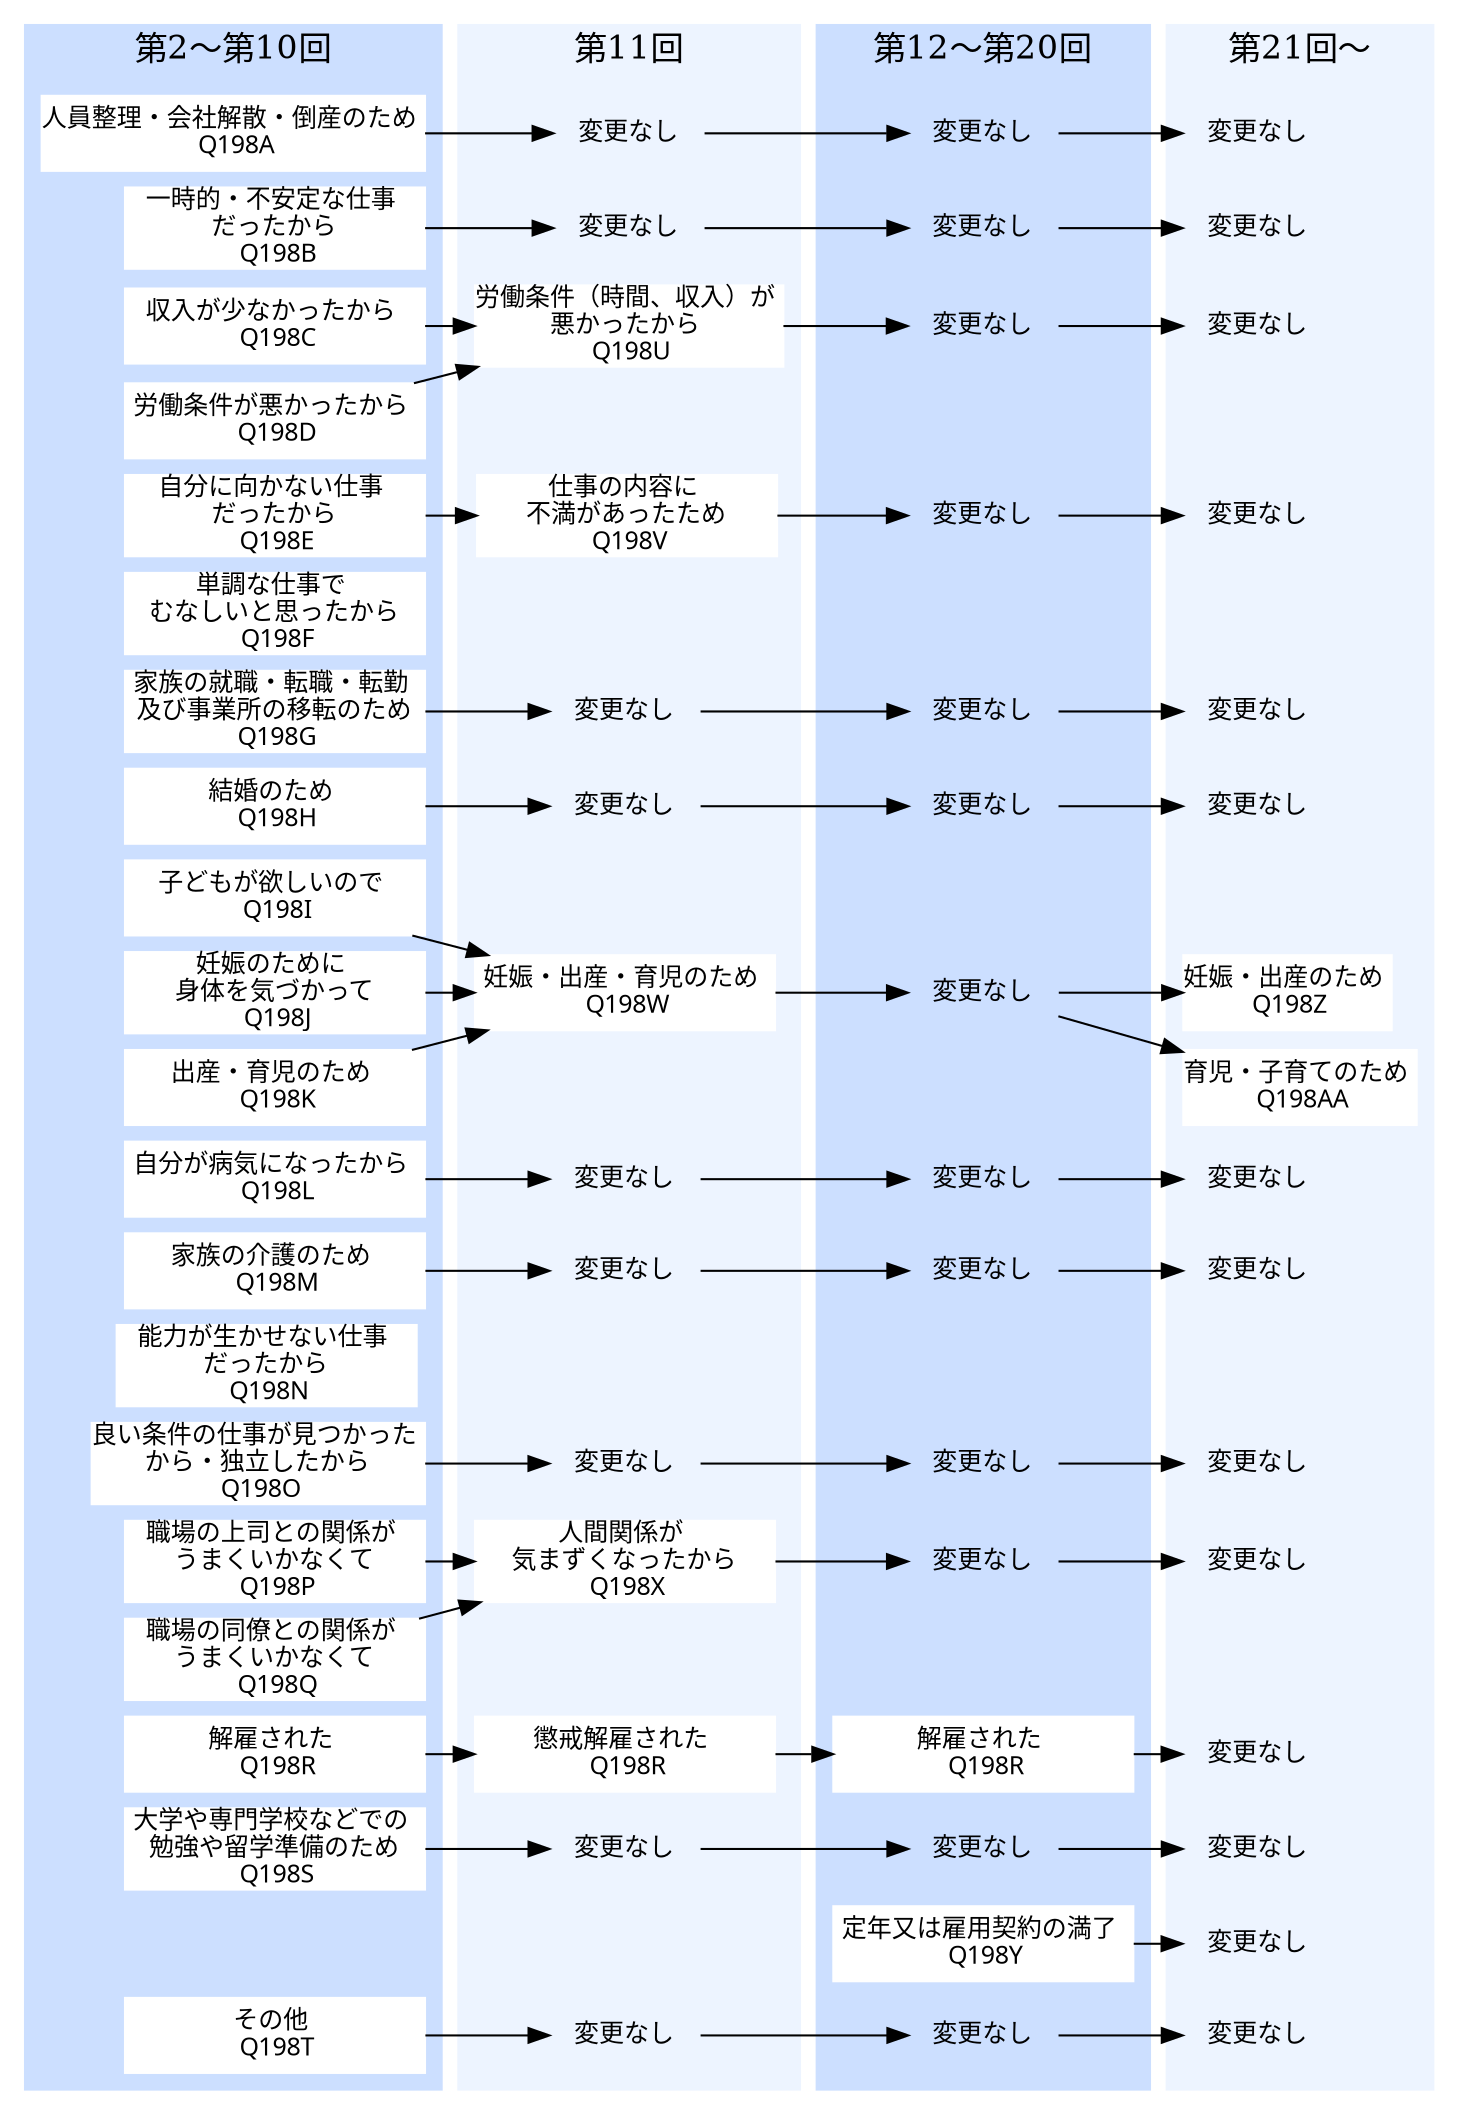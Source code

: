 digraph risyokumu {
  charset="UTF-8"
  compound=true;
  newrank=true; // これが必要！（サンプル４を参照）
  node[shape=box, style=filled; color=white, fontsize=12, fontname="meiryo UI", width=2.0 margin=0]
  splines=false;
  nodesep=.0;
  ranksep=.1;
  rankdir=TB

  subgraph cluster_0 {
  label="第2～第10回";
  style=filled;
  color="#ccdfff";
  fontsize=16;

   a1 [label="人員整理・会社解散・倒産のため \n Q198A" href="../../variable/Q198A.html" target="_blank"]
   a2 [label="一時的・不安定な仕事 \n だったから \n Q198B" href="../../variable/Q198A.html" target="_blank"]
   a3 [label="収入が少なかったから \n Q198C" href="../../variable/Q198C.html" target="_blank"]
   a4 [label="労働条件が悪かったから \n Q198D" href="../../variable/Q198D.html" target="_blank"]
   a5 [label="自分に向かない仕事 \n だったから \n Q198E" href="../../variable/Q198E.html" target="_blank"]
   a6 [label="単調な仕事で \n むなしいと思ったから \n Q198F" href="../../variable/Q198N.html" target="_blank"]
   a7 [label="家族の就職・転職・転勤 \n 及び事業所の移転のため \n Q198G" href="../../variable/Q198G.html" target="_blank"]
   a8 [label="結婚のため \n Q198H" href="../../variable/Q198H.html" target="_blank"]
   a9 [label="子どもが欲しいので \n Q198I" href="../../variable/Q198I.html" target="_blank"]
   a10 [label="妊娠のために \n 身体を気づかって \n Q198J" href="../../variable/Q198J.html" target="_blank"]
   a11 [label="出産・育児のため \n Q198K" href="../../variable/Q198K.html" target="_blank"]
   a12 [label="自分が病気になったから \n Q198L" href="../../variable/Q198L.html" target="_blank"]
   a13  [label="家族の介護のため \n Q198M" href="../../variable/Q198M.html" target="_blank"]
   a14 [label="能力が生かせない仕事 \n だったから \n Q198N" href="../../variable/Q198N.html" target="_blank"]
   a15 [label="良い条件の仕事が見つかった \n から・独立したから \n Q198O" href="../../variable/Q198O.html" target="_blank"]
   a16 [label="職場の上司との関係が \n うまくいかなくて \n Q198P" href="../../variable/Q198P.html" target="_blank"]
   a17 [label="職場の同僚との関係が \n うまくいかなくて \n Q198Q" href="../../variable/Q198Q.html" target="_blank"]
   a18 [label="解雇された \n Q198R" href="../../variable/Q198R.html" target="_blank"]
   a19 [label="大学や専門学校などでの \n 勉強や留学準備のため \n Q198S" href="../../variable/Q198S.html" target="_blank"]
   a20 [style=invis]
   a21 [label="その他 \n Q198T" href="../../variable/Q198T.html" target="_blank"]

    a1->a2->a3->a4->a5->a6->a7->a8->a9->a10->a11->a12->a13->a14->a15->a16->a17->a18->a19->a20->a21 [style=invis];
  }

  subgraph cluster_1 {
  label="第11回";
  style=filled;
  color="#edf4ff";
  fontsize = 16

  b1 [label="変更なし", color=none, width=1.0]
  b2 [label="変更なし", color=none, width=1.0]
  b3 [label="労働条件（時間、収入）が \n悪かったから \n Q198U" href="../../variable/Q198U.html" target="_blank"]
  b4 [style=invis]
  b5 [label="仕事の内容に \n 不満があったため \n Q198V" href="../../variable/Q198V.html" target="_blank"]
  b6 [style=invis]
  b7 [label="変更なし", color=none, width=1.0]
  b8 [label="変更なし", color=none, width=1.0]
  b9 [style=invis]
  b10 [label="妊娠・出産・育児のため \n Q198W" href="../../variable/Q198W.html" target="_blank"]
  b11 [style=invis]
  b12 [label="変更なし", color=none, width=1.0]
  b13 [label="変更なし", color=none, width=1.0]
  b14 [style=invis]
  b15 [label="変更なし", color=none, width=1.0]
  b16 [label="人間関係が \n 気まずくなったから \n Q198X" href="../../variable/Q198X.html" target="_blank"]
  b17 [style=invis]
  b18 [label="懲戒解雇された \n Q198R" href="../../variable/Q198R.html" target="_blank"]
  b19 [label="変更なし", color=none, width=1.0]
  b20 [style=invis]
  b21 [label="変更なし", color=none, width=1.0]

    b1->b2->b3->b4->b5->b6->b7->b8->b9->b10->b11->b12->b13->b14->b15->b16->b17->b18->b19->b20->b21 [style=invis];
  }

  subgraph cluster_2 {
  label="第12～第20回";
  style=filled;
  color="#ccdfff";
  fontsize = 16

  c1 [label="変更なし", color=none, width=1.0]
  c2 [label="変更なし", color=none, width=1.0]
  c3 [label="変更なし", color=none, width=1.0]
  c4 [style=invis]
  c5 [label="変更なし", color=none, width=1.0]
  c6 [style=invis]
  c7 [label="変更なし", color=none, width=1.0]
  c8 [label="変更なし", color=none, width=1.0]
  c9 [style=invis]
  c10 [label="変更なし", color=none, width=1.0]
  c11 [style=invis]
  c12 [label="変更なし", color=none, width=1.0]
  c13 [label="変更なし", color=none, width=1.0]
  c14 [style=invis]
  c15 [label="変更なし", color=none, width=1.0]
  c16 [label="変更なし", color=none, width=1.0]
  c17 [style=invis]
  c18 [label="解雇された \n Q198R" href="../../variable/Q198R.html" target="_blank"]
  c19 [label="変更なし", color=none, width=1.0]
  c20 [label="定年又は雇用契約の満了 \n Q198Y",  href="../../variable/Q198Y.html" target="_blank"];
  c21 [label="変更なし", color=none, width=1.0];

    c1->c2->c3->c4->c5->c6->c7->c8->c9->c10->c11->c12->c13->c14->c15->c16->c17->c18->c19->c20->c21 [style=invis];
  }

  subgraph cluster_3 {
  label="第21回～";
  style=filled;
  color="#edf4ff";
  fontsize = 16 ;
  node [width=1 margin=0]

  d1 [label="変更なし", color=none]
  d2 [label="変更なし", color=none]
  d3 [label="変更なし", color=none]
  d4 [style=invis]
  d5 [label="変更なし", color=none]
  d6 [style=invis]
  d7 [label="変更なし", color=none]
  d8 [label="変更なし", color=none]
  d9  [style=invis]
  d10 [label="妊娠・出産のため \n Q198Z" href="../../variable/Q198Z.html" target="_blank"]
  d11 [label="育児・子育てのため \n Q198AA" href="../../variable/Q198AA.html" target="_blank"]
  d12 [label="変更なし", color=none]
  d13 [label="変更なし", color=none]
  d14 [style=invis]
  d15 [label="変更なし", color=none]
  d16 [label="変更なし", color=none]
  d17 [style=invis]
  d18 [label="変更なし", color=none]
  d19 [label="変更なし", color=none]
  d20 [label="変更なし", color=none]
  d21 [label="変更なし", color=none]


    d1->d2->d3->d4->d5->d6->d7->d8->d9->d10->d11->d12->d13->d14->d15->d16->d17->d18->d19->d20->d21 [style=invis];
  }

  a1->b1->c1->d1 ;
  {rank=same; a1 b1 c1 d1} ;
  a2->b2->c2->d2 ;
  {rank=same; a2 b2 c2 d2} ;
  a3->b3->c3->d3;
  {rank=same; a3 b3 c3 d3} ;
  a4->b3 ;
  {rank=same; a4 b4}
  a5->b5->c5->d5  {rank=same; a5 b5 c5 d5} ;
  a7->b7->c7->d7;
  {rank=same; a7 b7 c7 d7} ;
  a8->b8->c8->d8 ;
  {rank=same; a8 b8 c8 d8} ;
  a9->b10->c10->d10 ;
  c10->d11 ;
  {rank=same; b9 c9 d9} ;
  a10->b10 ;
  a11->b10 ;
  {rank=same; a10 b10 c10 d10} ;
  a12->b12->c12->d12 ;
  {rank=same; a11 b11 c11 d11} ;
  {rank=same; a12 b12 c12 d12} ;
  a13->b13->c13->d13
  {rank=same; a13 b13 c13 d13} ;
  {rank=same; a14 b14 c14} ;
  a15->b15->c15->d15 ;
  {rank=same; a15 b15 c15 d15} ;
  a16->b16->c16->d16 ;
  a17->b16 ;
  {rank=same; a16 b16 c16 d16} ;
  {rank=same; b17 c17 d17} ;
  a18->b18->c18->d18 ;
  {rank=same; a18 b18 c18 d18} ;
  a19->b19->c19->d19 ;
  {rank=same; a19 b19 c19 d19} ;
  c20->d20 ;
  {rank=same; a20 b20 c20 d20} ;
  a21->b21->c21->d21 ;
  {rank=same; a21 b21 c21 d21} ;


}
